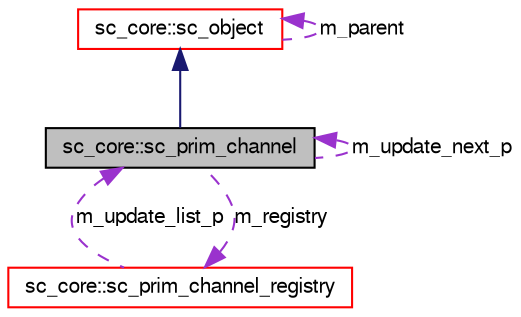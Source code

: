 digraph G
{
  edge [fontname="FreeSans",fontsize="10",labelfontname="FreeSans",labelfontsize="10"];
  node [fontname="FreeSans",fontsize="10",shape=record];
  Node1 [label="sc_core::sc_prim_channel",height=0.2,width=0.4,color="black", fillcolor="grey75", style="filled" fontcolor="black"];
  Node2 -> Node1 [dir=back,color="midnightblue",fontsize="10",style="solid",fontname="FreeSans"];
  Node2 [label="sc_core::sc_object",height=0.2,width=0.4,color="red", fillcolor="white", style="filled",URL="$a00134.html"];
  Node2 -> Node2 [dir=back,color="darkorchid3",fontsize="10",style="dashed",label="m_parent",fontname="FreeSans"];
  Node3 -> Node1 [dir=back,color="darkorchid3",fontsize="10",style="dashed",label="m_registry",fontname="FreeSans"];
  Node3 [label="sc_core::sc_prim_channel_registry",height=0.2,width=0.4,color="red", fillcolor="white", style="filled",URL="$a00157.html"];
  Node1 -> Node3 [dir=back,color="darkorchid3",fontsize="10",style="dashed",label="m_update_list_p",fontname="FreeSans"];
  Node1 -> Node1 [dir=back,color="darkorchid3",fontsize="10",style="dashed",label="m_update_next_p",fontname="FreeSans"];
}

